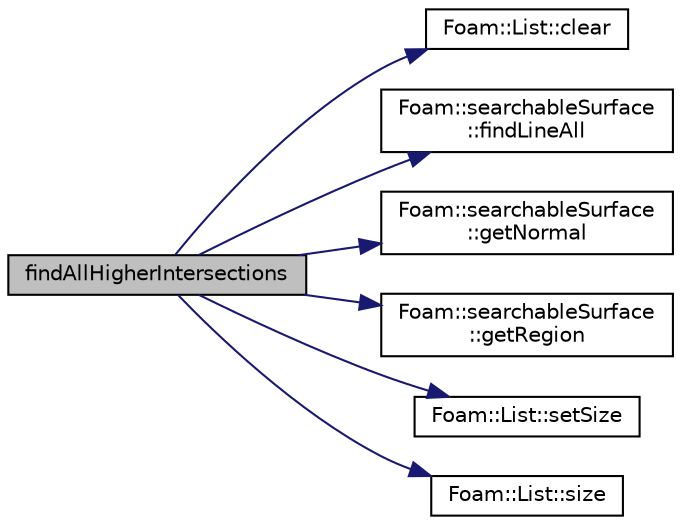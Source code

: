 digraph "findAllHigherIntersections"
{
  bgcolor="transparent";
  edge [fontname="Helvetica",fontsize="10",labelfontname="Helvetica",labelfontsize="10"];
  node [fontname="Helvetica",fontsize="10",shape=record];
  rankdir="LR";
  Node645 [label="findAllHigherIntersections",height=0.2,width=0.4,color="black", fillcolor="grey75", style="filled", fontcolor="black"];
  Node645 -> Node646 [color="midnightblue",fontsize="10",style="solid",fontname="Helvetica"];
  Node646 [label="Foam::List::clear",height=0.2,width=0.4,color="black",URL="$a26833.html#ac8bb3912a3ce86b15842e79d0b421204",tooltip="Clear the list, i.e. set size to zero. "];
  Node645 -> Node647 [color="midnightblue",fontsize="10",style="solid",fontname="Helvetica"];
  Node647 [label="Foam::searchableSurface\l::findLineAll",height=0.2,width=0.4,color="black",URL="$a26369.html#ab9ae67746c1154aa24e34ada42afacec",tooltip="Get all intersections in order from start to end. "];
  Node645 -> Node648 [color="midnightblue",fontsize="10",style="solid",fontname="Helvetica"];
  Node648 [label="Foam::searchableSurface\l::getNormal",height=0.2,width=0.4,color="black",URL="$a26369.html#ac6cdeb0f4f73439c447d061b78e71e46",tooltip="From a set of points and indices get the normal. "];
  Node645 -> Node649 [color="midnightblue",fontsize="10",style="solid",fontname="Helvetica"];
  Node649 [label="Foam::searchableSurface\l::getRegion",height=0.2,width=0.4,color="black",URL="$a26369.html#a08a437fdcf019de7941dbee87d35a56e",tooltip="From a set of points and indices get the region. "];
  Node645 -> Node650 [color="midnightblue",fontsize="10",style="solid",fontname="Helvetica"];
  Node650 [label="Foam::List::setSize",height=0.2,width=0.4,color="black",URL="$a26833.html#aedb985ffeaf1bdbfeccc2a8730405703",tooltip="Reset size of List. "];
  Node645 -> Node651 [color="midnightblue",fontsize="10",style="solid",fontname="Helvetica"];
  Node651 [label="Foam::List::size",height=0.2,width=0.4,color="black",URL="$a26833.html#a8a5f6fa29bd4b500caf186f60245b384",tooltip="Override size to be inconsistent with allocated storage. "];
}

